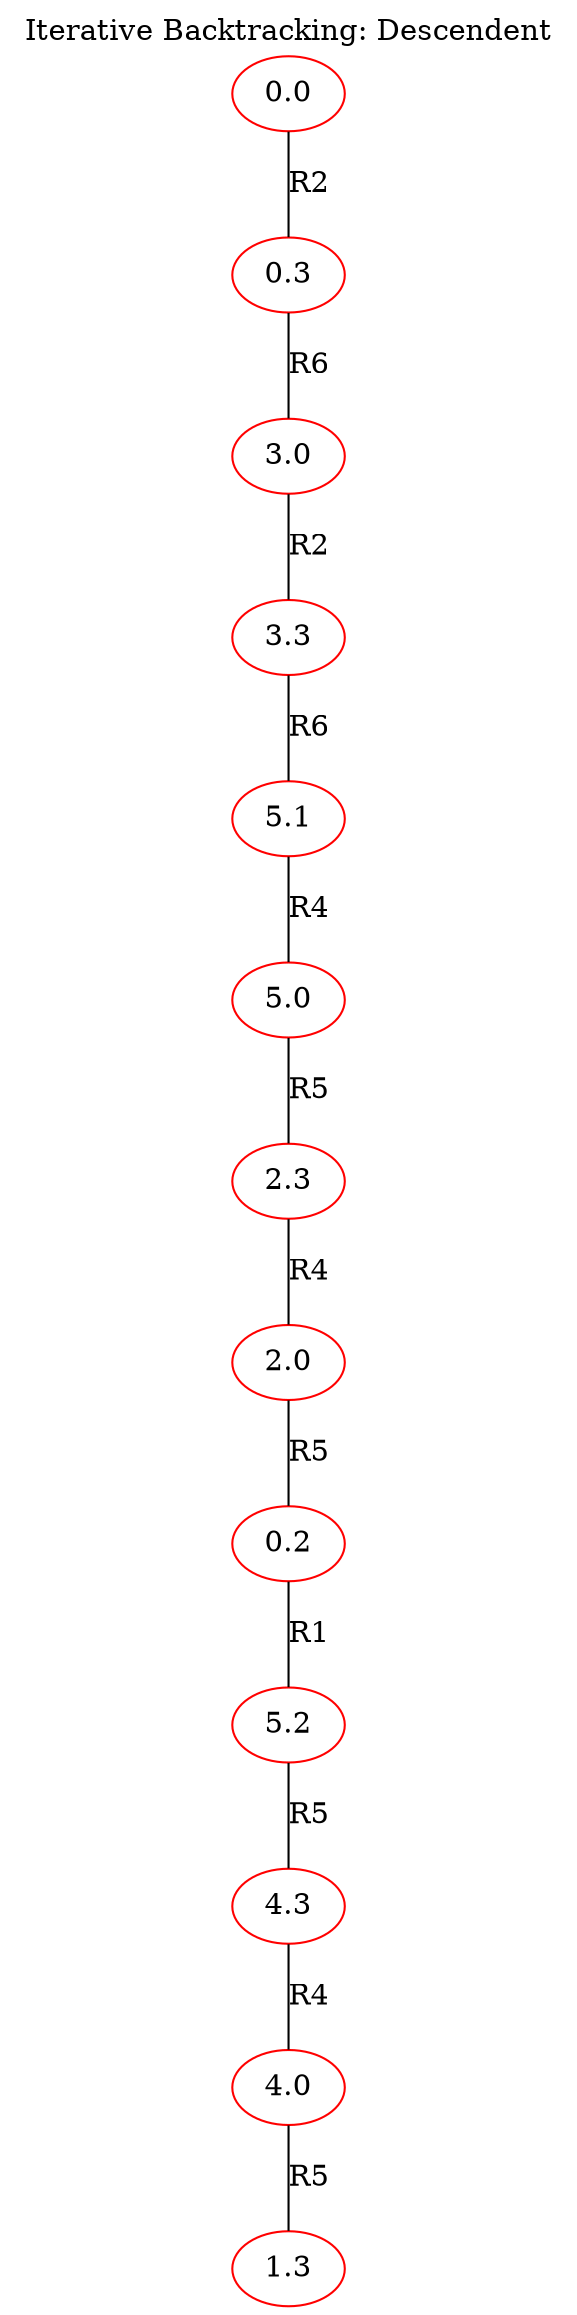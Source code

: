 strict graph G {
labelloc="t";
label="Iterative Backtracking: Descendent";

0.0 -- 0.3[label= R2];
0.3 -- 3.0[label= R6];
3.0 -- 3.3[label= R2];
3.3 -- 5.1[label= R6];
5.1 -- 5.0[label= R4];
5.0 -- 2.3[label= R5];
2.3 -- 2.0[label= R4];
2.0 -- 0.2[label= R5];
0.2 -- 5.2[label= R1];
5.2 -- 4.3[label= R5];
4.3 -- 4.0[label= R4];
4.0 -- 1.3[label= R5];

	subgraph Solution {
	0.0 [color=red];
	0.3 [color=red];
	3.0 [color=red];
	3.3 [color=red];
	5.1 [color=red];
	5.0 [color=red];
	2.3 [color=red];
	2.0 [color=red];
	0.2 [color=red];
	5.2 [color=red];
	4.3 [color=red];
	4.0 [color=red];
	1.3 [color=red];
	}
}
